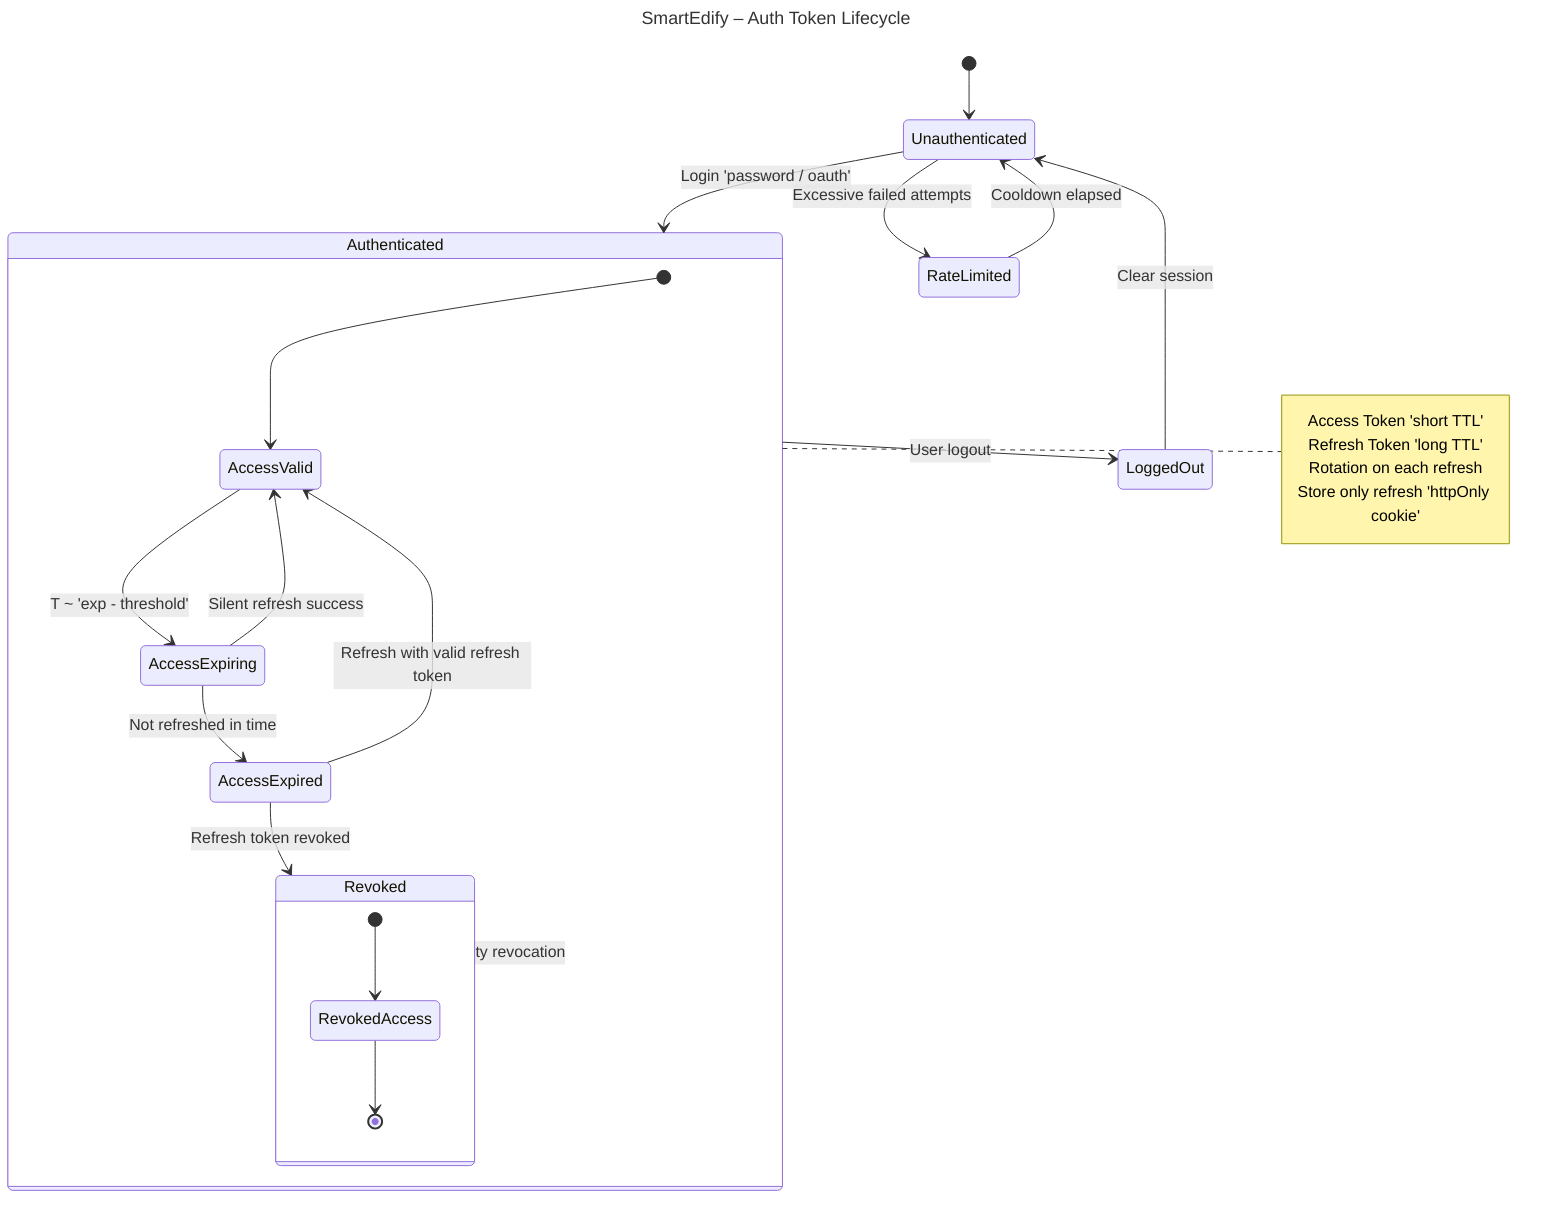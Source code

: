 ---
id: auth-token-lifecycle
title: "SmartEdify – Auth Token Lifecycle"
description: "State transitions for access and refresh tokens, including revocation, logout, and rate limiting protections."
updated: 2025-02-14
tags: ["auth", "tokens", "state"]
---
stateDiagram-v2
    [*] --> Unauthenticated

    Unauthenticated --> Authenticated: Login 'password / oauth'
    state Authenticated {
        [*] --> AccessValid
        AccessValid --> AccessExpiring: T ~ 'exp - threshold'
        AccessExpiring --> AccessValid: Silent refresh success
        AccessExpiring --> AccessExpired: Not refreshed in time
        AccessExpired --> AccessValid: Refresh with valid refresh token
        AccessExpired --> Revoked: Refresh token revoked
    }

    Authenticated --> LoggedOut: User logout
    Authenticated --> Revoked: Admin/security revocation

    state Revoked {
        [*] --> RevokedAccess
        RevokedAccess --> [*]
    }

    LoggedOut --> Unauthenticated: Clear session

    Unauthenticated --> RateLimited: Excessive failed attempts
    RateLimited --> Unauthenticated: Cooldown elapsed

    note right of Authenticated: Access Token 'short TTL'<br/>Refresh Token 'long TTL'<br/>Rotation on each refresh<br/>Store only refresh 'httpOnly cookie'